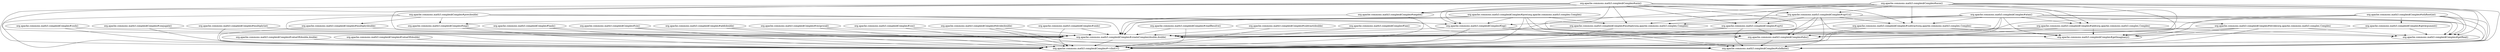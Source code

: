 digraph G {
  "org.apache.commons.math3.complex$Complex#tan()" -> "org.apache.commons.math3.complex$Complex#<clinit>()";
  "org.apache.commons.math3.complex$Complex#tan()" -> "org.apache.commons.math3.complex$Complex#createComplex(double,double)";
  "org.apache.commons.math3.complex$Complex#createComplex(double,double)" -> "org.apache.commons.math3.complex$Complex#<clinit>()";
  "org.apache.commons.math3.complex$Complex#negate()" -> "org.apache.commons.math3.complex$Complex#<clinit>()";
  "org.apache.commons.math3.complex$Complex#negate()" -> "org.apache.commons.math3.complex$Complex#createComplex(double,double)";
  "org.apache.commons.math3.complex$Complex#tanh()" -> "org.apache.commons.math3.complex$Complex#<clinit>()";
  "org.apache.commons.math3.complex$Complex#tanh()" -> "org.apache.commons.math3.complex$Complex#createComplex(double,double)";
  "org.apache.commons.math3.complex$Complex#sinh()" -> "org.apache.commons.math3.complex$Complex#<clinit>()";
  "org.apache.commons.math3.complex$Complex#sinh()" -> "org.apache.commons.math3.complex$Complex#createComplex(double,double)";
  "org.apache.commons.math3.complex$Complex#valueOf(double,double)" -> "org.apache.commons.math3.complex$Complex#<clinit>()";
  "org.apache.commons.math3.complex$Complex#nthRoot(int)" -> "org.apache.commons.math3.complex$Complex#getImaginary()";
  "org.apache.commons.math3.complex$Complex#nthRoot(int)" -> "org.apache.commons.math3.complex$Complex#abs()";
  "org.apache.commons.math3.complex$Complex#nthRoot(int)" -> "org.apache.commons.math3.complex$Complex#<clinit>()";
  "org.apache.commons.math3.complex$Complex#nthRoot(int)" -> "org.apache.commons.math3.complex$Complex#createComplex(double,double)";
  "org.apache.commons.math3.complex$Complex#nthRoot(int)" -> "org.apache.commons.math3.complex$Complex#isInfinite()";
  "org.apache.commons.math3.complex$Complex#nthRoot(int)" -> "org.apache.commons.math3.complex$Complex#getArgument()";
  "org.apache.commons.math3.complex$Complex#nthRoot(int)" -> "org.apache.commons.math3.complex$Complex#getReal()";
  "org.apache.commons.math3.complex$Complex#abs()" -> "org.apache.commons.math3.complex$Complex#isInfinite()";
  "org.apache.commons.math3.complex$Complex#getArgument()" -> "org.apache.commons.math3.complex$Complex#getImaginary()";
  "org.apache.commons.math3.complex$Complex#getArgument()" -> "org.apache.commons.math3.complex$Complex#getReal()";
  "org.apache.commons.math3.complex$Complex#cosh()" -> "org.apache.commons.math3.complex$Complex#<clinit>()";
  "org.apache.commons.math3.complex$Complex#cosh()" -> "org.apache.commons.math3.complex$Complex#createComplex(double,double)";
  "org.apache.commons.math3.complex$Complex#valueOf(double)" -> "org.apache.commons.math3.complex$Complex#<clinit>()";
  "org.apache.commons.math3.complex$Complex#conjugate()" -> "org.apache.commons.math3.complex$Complex#<clinit>()";
  "org.apache.commons.math3.complex$Complex#conjugate()" -> "org.apache.commons.math3.complex$Complex#createComplex(double,double)";
  "org.apache.commons.math3.complex$Complex#multiply(int)" -> "org.apache.commons.math3.complex$Complex#<clinit>()";
  "org.apache.commons.math3.complex$Complex#multiply(int)" -> "org.apache.commons.math3.complex$Complex#createComplex(double,double)";
  "org.apache.commons.math3.complex$Complex#multiply(org.apache.commons.math3.complex.Complex)" -> "org.apache.commons.math3.complex$Complex#<clinit>()";
  "org.apache.commons.math3.complex$Complex#multiply(org.apache.commons.math3.complex.Complex)" -> "org.apache.commons.math3.complex$Complex#createComplex(double,double)";
  "org.apache.commons.math3.complex$Complex#pow(org.apache.commons.math3.complex.Complex)" -> "org.apache.commons.math3.complex$Complex#abs()";
  "org.apache.commons.math3.complex$Complex#pow(org.apache.commons.math3.complex.Complex)" -> "org.apache.commons.math3.complex$Complex#multiply(org.apache.commons.math3.complex.Complex)";
  "org.apache.commons.math3.complex$Complex#pow(org.apache.commons.math3.complex.Complex)" -> "org.apache.commons.math3.complex$Complex#<clinit>()";
  "org.apache.commons.math3.complex$Complex#pow(org.apache.commons.math3.complex.Complex)" -> "org.apache.commons.math3.complex$Complex#createComplex(double,double)";
  "org.apache.commons.math3.complex$Complex#pow(org.apache.commons.math3.complex.Complex)" -> "org.apache.commons.math3.complex$Complex#isInfinite()";
  "org.apache.commons.math3.complex$Complex#pow(org.apache.commons.math3.complex.Complex)" -> "org.apache.commons.math3.complex$Complex#log()";
  "org.apache.commons.math3.complex$Complex#pow(org.apache.commons.math3.complex.Complex)" -> "org.apache.commons.math3.complex$Complex#exp()";
  "org.apache.commons.math3.complex$Complex#log()" -> "org.apache.commons.math3.complex$Complex#abs()";
  "org.apache.commons.math3.complex$Complex#log()" -> "org.apache.commons.math3.complex$Complex#<clinit>()";
  "org.apache.commons.math3.complex$Complex#log()" -> "org.apache.commons.math3.complex$Complex#createComplex(double,double)";
  "org.apache.commons.math3.complex$Complex#log()" -> "org.apache.commons.math3.complex$Complex#isInfinite()";
  "org.apache.commons.math3.complex$Complex#exp()" -> "org.apache.commons.math3.complex$Complex#<clinit>()";
  "org.apache.commons.math3.complex$Complex#exp()" -> "org.apache.commons.math3.complex$Complex#createComplex(double,double)";
  "org.apache.commons.math3.complex$Complex#sin()" -> "org.apache.commons.math3.complex$Complex#<clinit>()";
  "org.apache.commons.math3.complex$Complex#sin()" -> "org.apache.commons.math3.complex$Complex#createComplex(double,double)";
  "org.apache.commons.math3.complex$Complex#add(double)" -> "org.apache.commons.math3.complex$Complex#<clinit>()";
  "org.apache.commons.math3.complex$Complex#add(double)" -> "org.apache.commons.math3.complex$Complex#createComplex(double,double)";
  "org.apache.commons.math3.complex$Complex#divide(double)" -> "org.apache.commons.math3.complex$Complex#<clinit>()";
  "org.apache.commons.math3.complex$Complex#divide(double)" -> "org.apache.commons.math3.complex$Complex#createComplex(double,double)";
  "org.apache.commons.math3.complex$Complex#divide(double)" -> "org.apache.commons.math3.complex$Complex#isInfinite()";
  "org.apache.commons.math3.complex$Complex#multiply(double)" -> "org.apache.commons.math3.complex$Complex#<clinit>()";
  "org.apache.commons.math3.complex$Complex#multiply(double)" -> "org.apache.commons.math3.complex$Complex#createComplex(double,double)";
  "org.apache.commons.math3.complex$Complex#subtract(double)" -> "org.apache.commons.math3.complex$Complex#<clinit>()";
  "org.apache.commons.math3.complex$Complex#subtract(double)" -> "org.apache.commons.math3.complex$Complex#createComplex(double,double)";
  "org.apache.commons.math3.complex$Complex#subtract(org.apache.commons.math3.complex.Complex)" -> "org.apache.commons.math3.complex$Complex#getImaginary()";
  "org.apache.commons.math3.complex$Complex#subtract(org.apache.commons.math3.complex.Complex)" -> "org.apache.commons.math3.complex$Complex#<clinit>()";
  "org.apache.commons.math3.complex$Complex#subtract(org.apache.commons.math3.complex.Complex)" -> "org.apache.commons.math3.complex$Complex#createComplex(double,double)";
  "org.apache.commons.math3.complex$Complex#subtract(org.apache.commons.math3.complex.Complex)" -> "org.apache.commons.math3.complex$Complex#getReal()";
  "org.apache.commons.math3.complex$Complex#reciprocal()" -> "org.apache.commons.math3.complex$Complex#<clinit>()";
  "org.apache.commons.math3.complex$Complex#reciprocal()" -> "org.apache.commons.math3.complex$Complex#createComplex(double,double)";
  "org.apache.commons.math3.complex$Complex#cos()" -> "org.apache.commons.math3.complex$Complex#<clinit>()";
  "org.apache.commons.math3.complex$Complex#cos()" -> "org.apache.commons.math3.complex$Complex#createComplex(double,double)";
  "org.apache.commons.math3.complex$Complex#acos()" -> "org.apache.commons.math3.complex$Complex#negate()";
  "org.apache.commons.math3.complex$Complex#acos()" -> "org.apache.commons.math3.complex$Complex#getImaginary()";
  "org.apache.commons.math3.complex$Complex#acos()" -> "org.apache.commons.math3.complex$Complex#abs()";
  "org.apache.commons.math3.complex$Complex#acos()" -> "org.apache.commons.math3.complex$Complex#multiply(org.apache.commons.math3.complex.Complex)";
  "org.apache.commons.math3.complex$Complex#acos()" -> "org.apache.commons.math3.complex$Complex#<clinit>()";
  "org.apache.commons.math3.complex$Complex#acos()" -> "org.apache.commons.math3.complex$Complex#createComplex(double,double)";
  "org.apache.commons.math3.complex$Complex#acos()" -> "org.apache.commons.math3.complex$Complex#subtract(org.apache.commons.math3.complex.Complex)";
  "org.apache.commons.math3.complex$Complex#acos()" -> "org.apache.commons.math3.complex$Complex#sqrt1z()";
  "org.apache.commons.math3.complex$Complex#acos()" -> "org.apache.commons.math3.complex$Complex#sqrt()";
  "org.apache.commons.math3.complex$Complex#acos()" -> "org.apache.commons.math3.complex$Complex#isInfinite()";
  "org.apache.commons.math3.complex$Complex#acos()" -> "org.apache.commons.math3.complex$Complex#log()";
  "org.apache.commons.math3.complex$Complex#acos()" -> "org.apache.commons.math3.complex$Complex#add(org.apache.commons.math3.complex.Complex)";
  "org.apache.commons.math3.complex$Complex#acos()" -> "org.apache.commons.math3.complex$Complex#getReal()";
  "org.apache.commons.math3.complex$Complex#sqrt1z()" -> "org.apache.commons.math3.complex$Complex#getImaginary()";
  "org.apache.commons.math3.complex$Complex#sqrt1z()" -> "org.apache.commons.math3.complex$Complex#abs()";
  "org.apache.commons.math3.complex$Complex#sqrt1z()" -> "org.apache.commons.math3.complex$Complex#multiply(org.apache.commons.math3.complex.Complex)";
  "org.apache.commons.math3.complex$Complex#sqrt1z()" -> "org.apache.commons.math3.complex$Complex#<clinit>()";
  "org.apache.commons.math3.complex$Complex#sqrt1z()" -> "org.apache.commons.math3.complex$Complex#createComplex(double,double)";
  "org.apache.commons.math3.complex$Complex#sqrt1z()" -> "org.apache.commons.math3.complex$Complex#subtract(org.apache.commons.math3.complex.Complex)";
  "org.apache.commons.math3.complex$Complex#sqrt1z()" -> "org.apache.commons.math3.complex$Complex#sqrt()";
  "org.apache.commons.math3.complex$Complex#sqrt1z()" -> "org.apache.commons.math3.complex$Complex#isInfinite()";
  "org.apache.commons.math3.complex$Complex#sqrt1z()" -> "org.apache.commons.math3.complex$Complex#getReal()";
  "org.apache.commons.math3.complex$Complex#sqrt()" -> "org.apache.commons.math3.complex$Complex#abs()";
  "org.apache.commons.math3.complex$Complex#sqrt()" -> "org.apache.commons.math3.complex$Complex#<clinit>()";
  "org.apache.commons.math3.complex$Complex#sqrt()" -> "org.apache.commons.math3.complex$Complex#createComplex(double,double)";
  "org.apache.commons.math3.complex$Complex#sqrt()" -> "org.apache.commons.math3.complex$Complex#isInfinite()";
  "org.apache.commons.math3.complex$Complex#add(org.apache.commons.math3.complex.Complex)" -> "org.apache.commons.math3.complex$Complex#getImaginary()";
  "org.apache.commons.math3.complex$Complex#add(org.apache.commons.math3.complex.Complex)" -> "org.apache.commons.math3.complex$Complex#<clinit>()";
  "org.apache.commons.math3.complex$Complex#add(org.apache.commons.math3.complex.Complex)" -> "org.apache.commons.math3.complex$Complex#createComplex(double,double)";
  "org.apache.commons.math3.complex$Complex#add(org.apache.commons.math3.complex.Complex)" -> "org.apache.commons.math3.complex$Complex#getReal()";
  "org.apache.commons.math3.complex$Complex#pow(double)" -> "org.apache.commons.math3.complex$Complex#abs()";
  "org.apache.commons.math3.complex$Complex#pow(double)" -> "org.apache.commons.math3.complex$Complex#<clinit>()";
  "org.apache.commons.math3.complex$Complex#pow(double)" -> "org.apache.commons.math3.complex$Complex#createComplex(double,double)";
  "org.apache.commons.math3.complex$Complex#pow(double)" -> "org.apache.commons.math3.complex$Complex#multiply(double)";
  "org.apache.commons.math3.complex$Complex#pow(double)" -> "org.apache.commons.math3.complex$Complex#isInfinite()";
  "org.apache.commons.math3.complex$Complex#pow(double)" -> "org.apache.commons.math3.complex$Complex#log()";
  "org.apache.commons.math3.complex$Complex#pow(double)" -> "org.apache.commons.math3.complex$Complex#exp()";
  "org.apache.commons.math3.complex$Complex#asin()" -> "org.apache.commons.math3.complex$Complex#negate()";
  "org.apache.commons.math3.complex$Complex#asin()" -> "org.apache.commons.math3.complex$Complex#getImaginary()";
  "org.apache.commons.math3.complex$Complex#asin()" -> "org.apache.commons.math3.complex$Complex#abs()";
  "org.apache.commons.math3.complex$Complex#asin()" -> "org.apache.commons.math3.complex$Complex#multiply(org.apache.commons.math3.complex.Complex)";
  "org.apache.commons.math3.complex$Complex#asin()" -> "org.apache.commons.math3.complex$Complex#<clinit>()";
  "org.apache.commons.math3.complex$Complex#asin()" -> "org.apache.commons.math3.complex$Complex#createComplex(double,double)";
  "org.apache.commons.math3.complex$Complex#asin()" -> "org.apache.commons.math3.complex$Complex#subtract(org.apache.commons.math3.complex.Complex)";
  "org.apache.commons.math3.complex$Complex#asin()" -> "org.apache.commons.math3.complex$Complex#sqrt1z()";
  "org.apache.commons.math3.complex$Complex#asin()" -> "org.apache.commons.math3.complex$Complex#sqrt()";
  "org.apache.commons.math3.complex$Complex#asin()" -> "org.apache.commons.math3.complex$Complex#isInfinite()";
  "org.apache.commons.math3.complex$Complex#asin()" -> "org.apache.commons.math3.complex$Complex#log()";
  "org.apache.commons.math3.complex$Complex#asin()" -> "org.apache.commons.math3.complex$Complex#add(org.apache.commons.math3.complex.Complex)";
  "org.apache.commons.math3.complex$Complex#asin()" -> "org.apache.commons.math3.complex$Complex#getReal()";
  "org.apache.commons.math3.complex$Complex#readResolve()" -> "org.apache.commons.math3.complex$Complex#<clinit>()";
  "org.apache.commons.math3.complex$Complex#readResolve()" -> "org.apache.commons.math3.complex$Complex#createComplex(double,double)";
  "org.apache.commons.math3.complex$Complex#atan()" -> "org.apache.commons.math3.complex$Complex#getImaginary()";
  "org.apache.commons.math3.complex$Complex#atan()" -> "org.apache.commons.math3.complex$Complex#abs()";
  "org.apache.commons.math3.complex$Complex#atan()" -> "org.apache.commons.math3.complex$Complex#multiply(org.apache.commons.math3.complex.Complex)";
  "org.apache.commons.math3.complex$Complex#atan()" -> "org.apache.commons.math3.complex$Complex#<clinit>()";
  "org.apache.commons.math3.complex$Complex#atan()" -> "org.apache.commons.math3.complex$Complex#createComplex(double,double)";
  "org.apache.commons.math3.complex$Complex#atan()" -> "org.apache.commons.math3.complex$Complex#subtract(org.apache.commons.math3.complex.Complex)";
  "org.apache.commons.math3.complex$Complex#atan()" -> "org.apache.commons.math3.complex$Complex#isInfinite()";
  "org.apache.commons.math3.complex$Complex#atan()" -> "org.apache.commons.math3.complex$Complex#log()";
  "org.apache.commons.math3.complex$Complex#atan()" -> "org.apache.commons.math3.complex$Complex#add(org.apache.commons.math3.complex.Complex)";
  "org.apache.commons.math3.complex$Complex#atan()" -> "org.apache.commons.math3.complex$Complex#getReal()";
  "org.apache.commons.math3.complex$Complex#atan()" -> "org.apache.commons.math3.complex$Complex#divide(org.apache.commons.math3.complex.Complex)";
  "org.apache.commons.math3.complex$Complex#divide(org.apache.commons.math3.complex.Complex)" -> "org.apache.commons.math3.complex$Complex#getImaginary()";
  "org.apache.commons.math3.complex$Complex#divide(org.apache.commons.math3.complex.Complex)" -> "org.apache.commons.math3.complex$Complex#<clinit>()";
  "org.apache.commons.math3.complex$Complex#divide(org.apache.commons.math3.complex.Complex)" -> "org.apache.commons.math3.complex$Complex#createComplex(double,double)";
  "org.apache.commons.math3.complex$Complex#divide(org.apache.commons.math3.complex.Complex)" -> "org.apache.commons.math3.complex$Complex#isInfinite()";
  "org.apache.commons.math3.complex$Complex#divide(org.apache.commons.math3.complex.Complex)" -> "org.apache.commons.math3.complex$Complex#getReal()";
}
